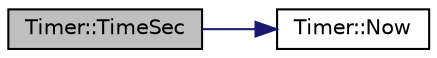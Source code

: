 digraph "Timer::TimeSec"
{
 // LATEX_PDF_SIZE
  edge [fontname="Helvetica",fontsize="10",labelfontname="Helvetica",labelfontsize="10"];
  node [fontname="Helvetica",fontsize="10",shape=record];
  rankdir="LR";
  Node1 [label="Timer::TimeSec",height=0.2,width=0.4,color="black", fillcolor="grey75", style="filled", fontcolor="black",tooltip=" "];
  Node1 -> Node2 [color="midnightblue",fontsize="10",style="solid",fontname="Helvetica"];
  Node2 [label="Timer::Now",height=0.2,width=0.4,color="black", fillcolor="white", style="filled",URL="$class_timer.html#a7b0362b0627780584a43f8168be1a904",tooltip=" "];
}
